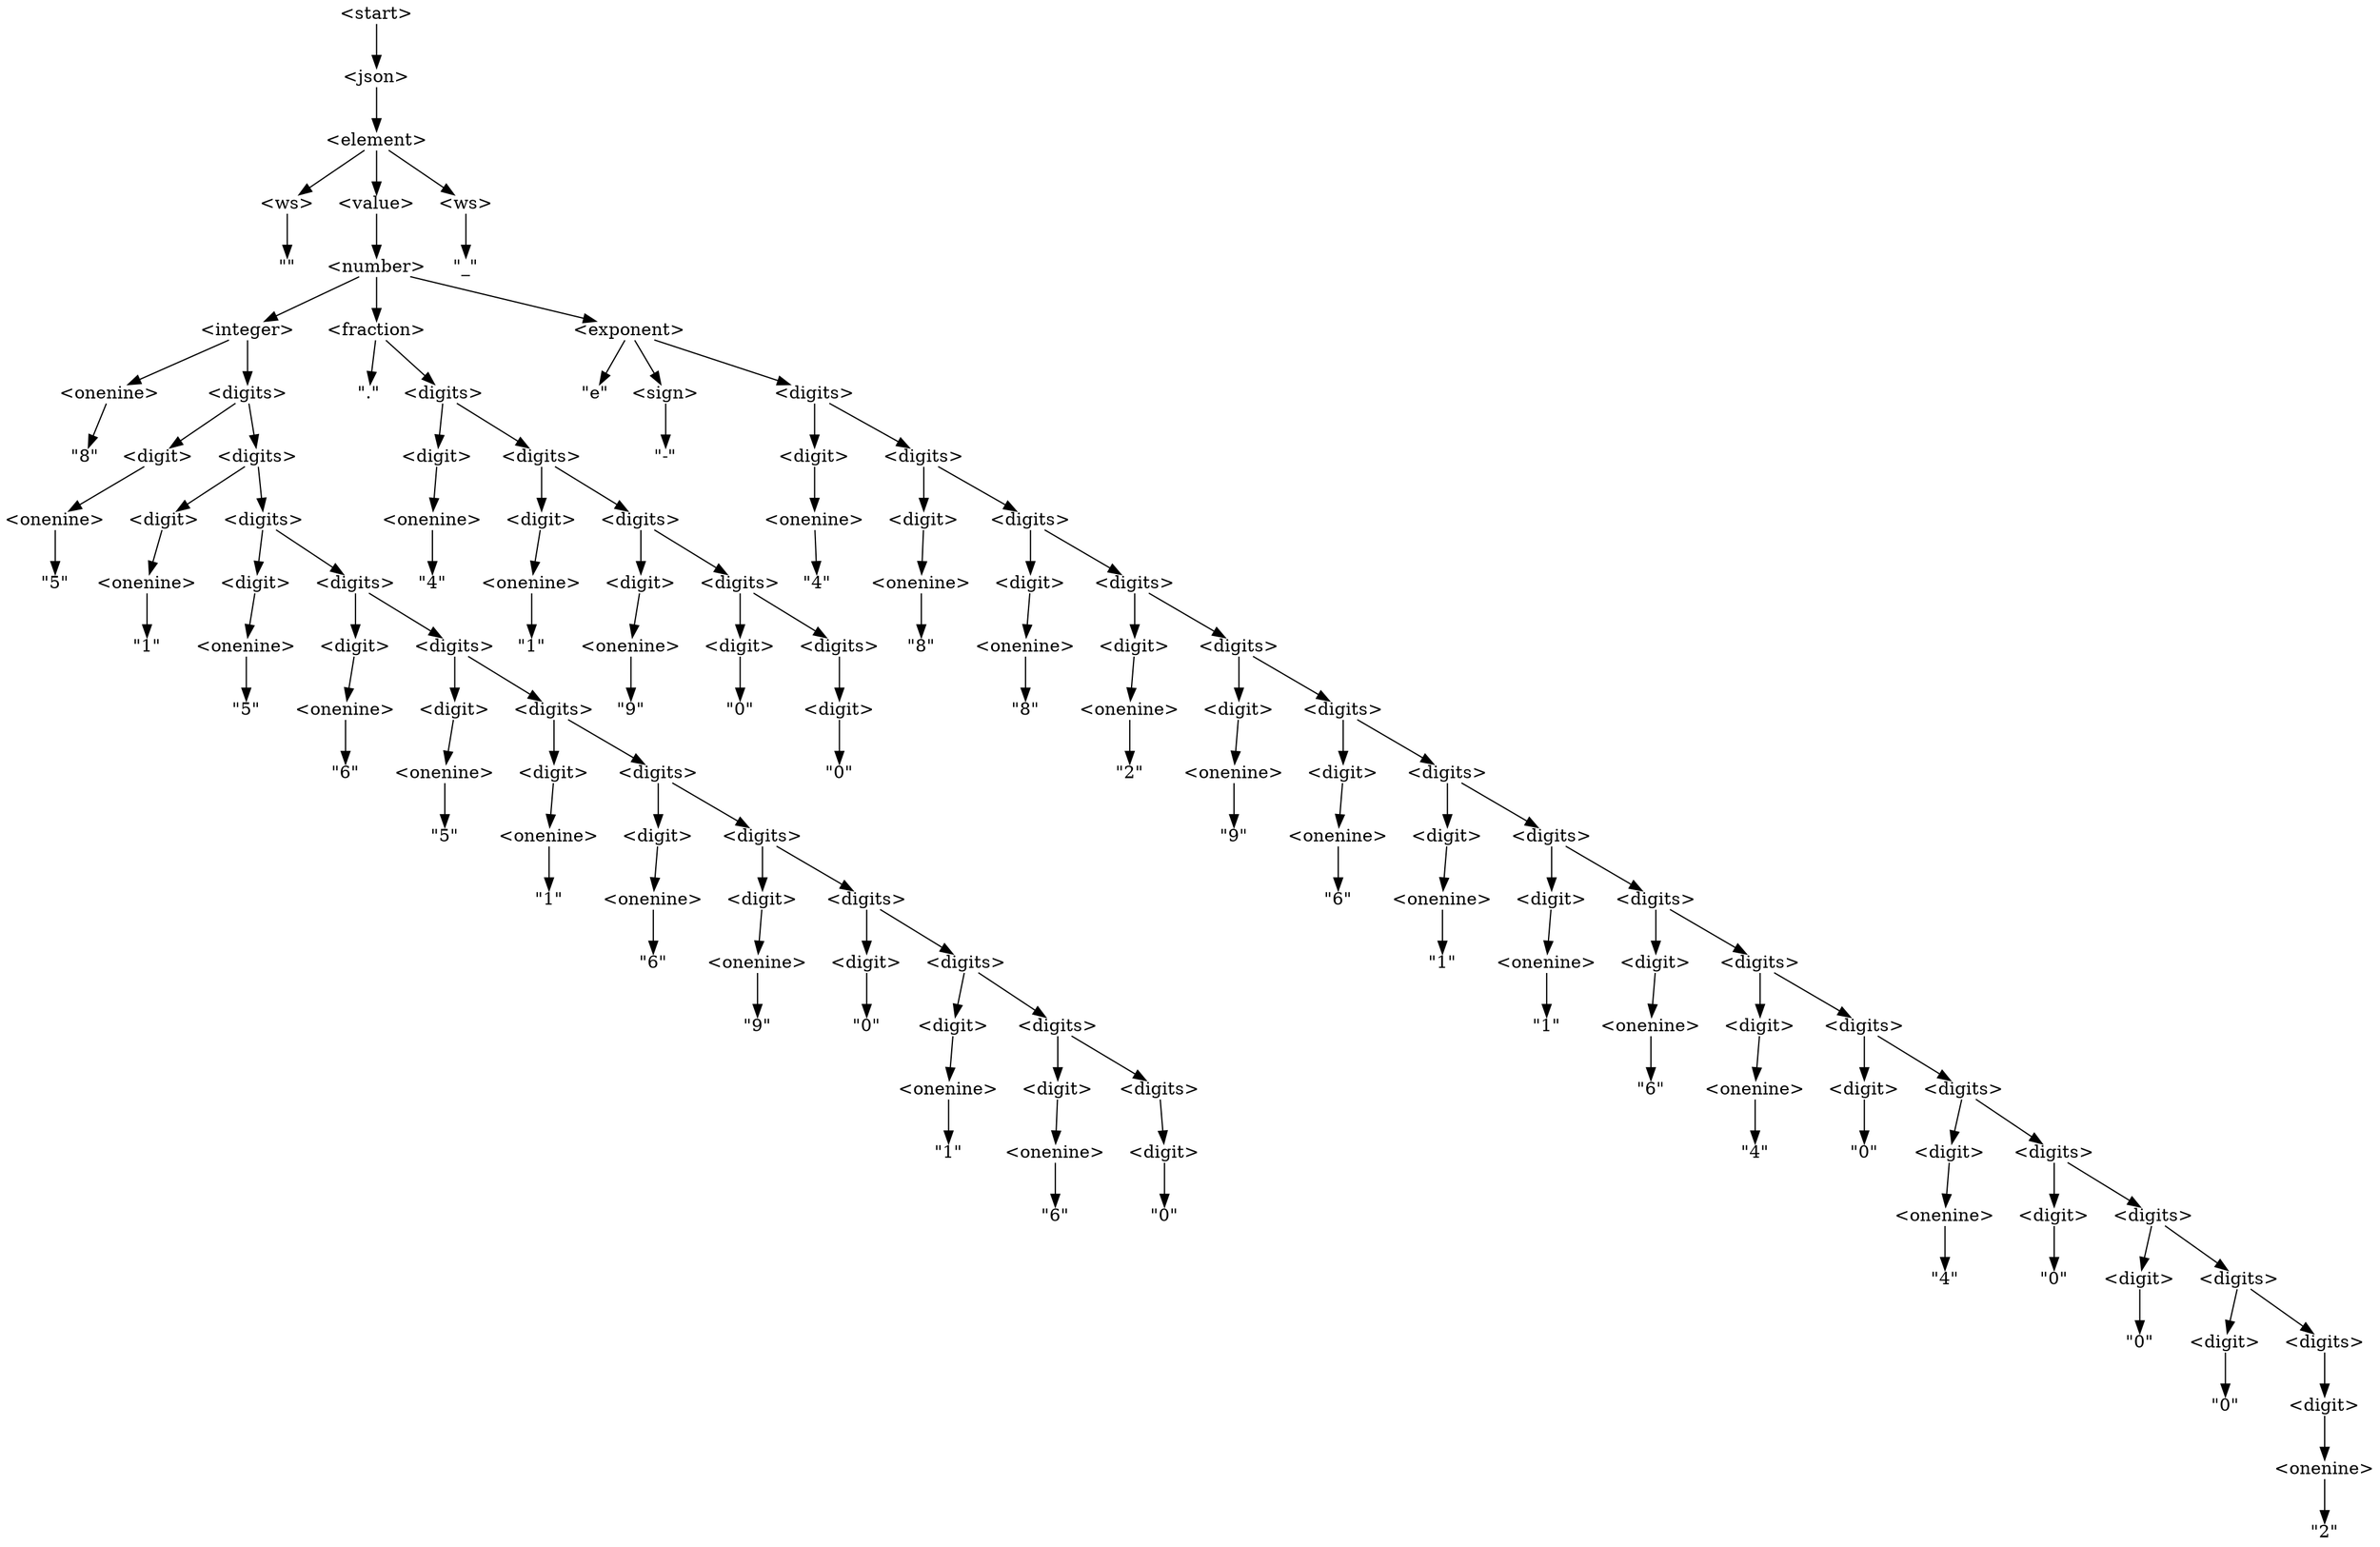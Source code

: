 digraph DerivationTree {

    node [shape=plain];

    n1 [label="\<start\>"];
    n2 [label="\<json\>"];
    n1 -> n2;

    n3 [label="\<element\>"];
    n2 -> n3;

    n4 [label="\<ws\>"];
    n3 -> n4;

    n5 [label="\<value\>"];
    n3 -> n5;

    n6 [label="\<ws\>"];
    n3 -> n6;

    n7 [label="\"\""];
    n4 -> n7;

    n8 [label="\<number\>"];
    n5 -> n8;

    n9 [label="\"_\""];
    n6 -> n9;

    n10 [label="\<integer\>"];
    n8 -> n10;

    n11 [label="\<fraction\>"];
    n8 -> n11;

    n12 [label="\<exponent\>"];
    n8 -> n12;

    n13 [label="\<onenine\>"];
    n10 -> n13;

    n14 [label="\<digits\>"];
    n10 -> n14;

    n15 [label="\".\""];
    n11 -> n15;

    n16 [label="\<digits\>"];
    n11 -> n16;

    n17 [label="\"e\""];
    n12 -> n17;

    n18 [label="\<sign\>"];
    n12 -> n18;

    n19 [label="\<digits\>"];
    n12 -> n19;

    n20 [label="\"8\""];
    n13 -> n20;

    n21 [label="\<digit\>"];
    n14 -> n21;

    n22 [label="\<digits\>"];
    n14 -> n22;

    n23 [label="\<digit\>"];
    n16 -> n23;

    n24 [label="\<digits\>"];
    n16 -> n24;

    n25 [label="\"-\""];
    n18 -> n25;

    n26 [label="\<digit\>"];
    n19 -> n26;

    n27 [label="\<digits\>"];
    n19 -> n27;

    n28 [label="\<onenine\>"];
    n21 -> n28;

    n29 [label="\<digit\>"];
    n22 -> n29;

    n30 [label="\<digits\>"];
    n22 -> n30;

    n31 [label="\<onenine\>"];
    n23 -> n31;

    n32 [label="\<digit\>"];
    n24 -> n32;

    n33 [label="\<digits\>"];
    n24 -> n33;

    n34 [label="\<onenine\>"];
    n26 -> n34;

    n35 [label="\<digit\>"];
    n27 -> n35;

    n36 [label="\<digits\>"];
    n27 -> n36;

    n37 [label="\"5\""];
    n28 -> n37;

    n38 [label="\<onenine\>"];
    n29 -> n38;

    n39 [label="\<digit\>"];
    n30 -> n39;

    n40 [label="\<digits\>"];
    n30 -> n40;

    n41 [label="\"4\""];
    n31 -> n41;

    n42 [label="\<onenine\>"];
    n32 -> n42;

    n43 [label="\<digit\>"];
    n33 -> n43;

    n44 [label="\<digits\>"];
    n33 -> n44;

    n45 [label="\"4\""];
    n34 -> n45;

    n46 [label="\<onenine\>"];
    n35 -> n46;

    n47 [label="\<digit\>"];
    n36 -> n47;

    n48 [label="\<digits\>"];
    n36 -> n48;

    n49 [label="\"1\""];
    n38 -> n49;

    n50 [label="\<onenine\>"];
    n39 -> n50;

    n51 [label="\<digit\>"];
    n40 -> n51;

    n52 [label="\<digits\>"];
    n40 -> n52;

    n53 [label="\"1\""];
    n42 -> n53;

    n54 [label="\<onenine\>"];
    n43 -> n54;

    n55 [label="\<digit\>"];
    n44 -> n55;

    n56 [label="\<digits\>"];
    n44 -> n56;

    n57 [label="\"8\""];
    n46 -> n57;

    n58 [label="\<onenine\>"];
    n47 -> n58;

    n59 [label="\<digit\>"];
    n48 -> n59;

    n60 [label="\<digits\>"];
    n48 -> n60;

    n61 [label="\"5\""];
    n50 -> n61;

    n62 [label="\<onenine\>"];
    n51 -> n62;

    n63 [label="\<digit\>"];
    n52 -> n63;

    n64 [label="\<digits\>"];
    n52 -> n64;

    n65 [label="\"9\""];
    n54 -> n65;

    n66 [label="\"0\""];
    n55 -> n66;

    n67 [label="\<digit\>"];
    n56 -> n67;

    n68 [label="\"8\""];
    n58 -> n68;

    n69 [label="\<onenine\>"];
    n59 -> n69;

    n70 [label="\<digit\>"];
    n60 -> n70;

    n71 [label="\<digits\>"];
    n60 -> n71;

    n72 [label="\"6\""];
    n62 -> n72;

    n73 [label="\<onenine\>"];
    n63 -> n73;

    n74 [label="\<digit\>"];
    n64 -> n74;

    n75 [label="\<digits\>"];
    n64 -> n75;

    n76 [label="\"0\""];
    n67 -> n76;

    n77 [label="\"2\""];
    n69 -> n77;

    n78 [label="\<onenine\>"];
    n70 -> n78;

    n79 [label="\<digit\>"];
    n71 -> n79;

    n80 [label="\<digits\>"];
    n71 -> n80;

    n81 [label="\"5\""];
    n73 -> n81;

    n82 [label="\<onenine\>"];
    n74 -> n82;

    n83 [label="\<digit\>"];
    n75 -> n83;

    n84 [label="\<digits\>"];
    n75 -> n84;

    n85 [label="\"9\""];
    n78 -> n85;

    n86 [label="\<onenine\>"];
    n79 -> n86;

    n87 [label="\<digit\>"];
    n80 -> n87;

    n88 [label="\<digits\>"];
    n80 -> n88;

    n89 [label="\"1\""];
    n82 -> n89;

    n90 [label="\<onenine\>"];
    n83 -> n90;

    n91 [label="\<digit\>"];
    n84 -> n91;

    n92 [label="\<digits\>"];
    n84 -> n92;

    n93 [label="\"6\""];
    n86 -> n93;

    n94 [label="\<onenine\>"];
    n87 -> n94;

    n95 [label="\<digit\>"];
    n88 -> n95;

    n96 [label="\<digits\>"];
    n88 -> n96;

    n97 [label="\"6\""];
    n90 -> n97;

    n98 [label="\<onenine\>"];
    n91 -> n98;

    n99 [label="\<digit\>"];
    n92 -> n99;

    n100 [label="\<digits\>"];
    n92 -> n100;

    n101 [label="\"1\""];
    n94 -> n101;

    n102 [label="\<onenine\>"];
    n95 -> n102;

    n103 [label="\<digit\>"];
    n96 -> n103;

    n104 [label="\<digits\>"];
    n96 -> n104;

    n105 [label="\"9\""];
    n98 -> n105;

    n106 [label="\"0\""];
    n99 -> n106;

    n107 [label="\<digit\>"];
    n100 -> n107;

    n108 [label="\<digits\>"];
    n100 -> n108;

    n109 [label="\"1\""];
    n102 -> n109;

    n110 [label="\<onenine\>"];
    n103 -> n110;

    n111 [label="\<digit\>"];
    n104 -> n111;

    n112 [label="\<digits\>"];
    n104 -> n112;

    n113 [label="\<onenine\>"];
    n107 -> n113;

    n114 [label="\<digit\>"];
    n108 -> n114;

    n115 [label="\<digits\>"];
    n108 -> n115;

    n116 [label="\"6\""];
    n110 -> n116;

    n117 [label="\<onenine\>"];
    n111 -> n117;

    n118 [label="\<digit\>"];
    n112 -> n118;

    n119 [label="\<digits\>"];
    n112 -> n119;

    n120 [label="\"1\""];
    n113 -> n120;

    n121 [label="\<onenine\>"];
    n114 -> n121;

    n122 [label="\<digit\>"];
    n115 -> n122;

    n123 [label="\"4\""];
    n117 -> n123;

    n124 [label="\"0\""];
    n118 -> n124;

    n125 [label="\<digit\>"];
    n119 -> n125;

    n126 [label="\<digits\>"];
    n119 -> n126;

    n127 [label="\"6\""];
    n121 -> n127;

    n128 [label="\"0\""];
    n122 -> n128;

    n129 [label="\<onenine\>"];
    n125 -> n129;

    n130 [label="\<digit\>"];
    n126 -> n130;

    n131 [label="\<digits\>"];
    n126 -> n131;

    n132 [label="\"4\""];
    n129 -> n132;

    n133 [label="\"0\""];
    n130 -> n133;

    n134 [label="\<digit\>"];
    n131 -> n134;

    n135 [label="\<digits\>"];
    n131 -> n135;

    n136 [label="\"0\""];
    n134 -> n136;

    n137 [label="\<digit\>"];
    n135 -> n137;

    n138 [label="\<digits\>"];
    n135 -> n138;

    n139 [label="\"0\""];
    n137 -> n139;

    n140 [label="\<digit\>"];
    n138 -> n140;

    n141 [label="\<onenine\>"];
    n140 -> n141;

    n142 [label="\"2\""];
    n141 -> n142;

}
